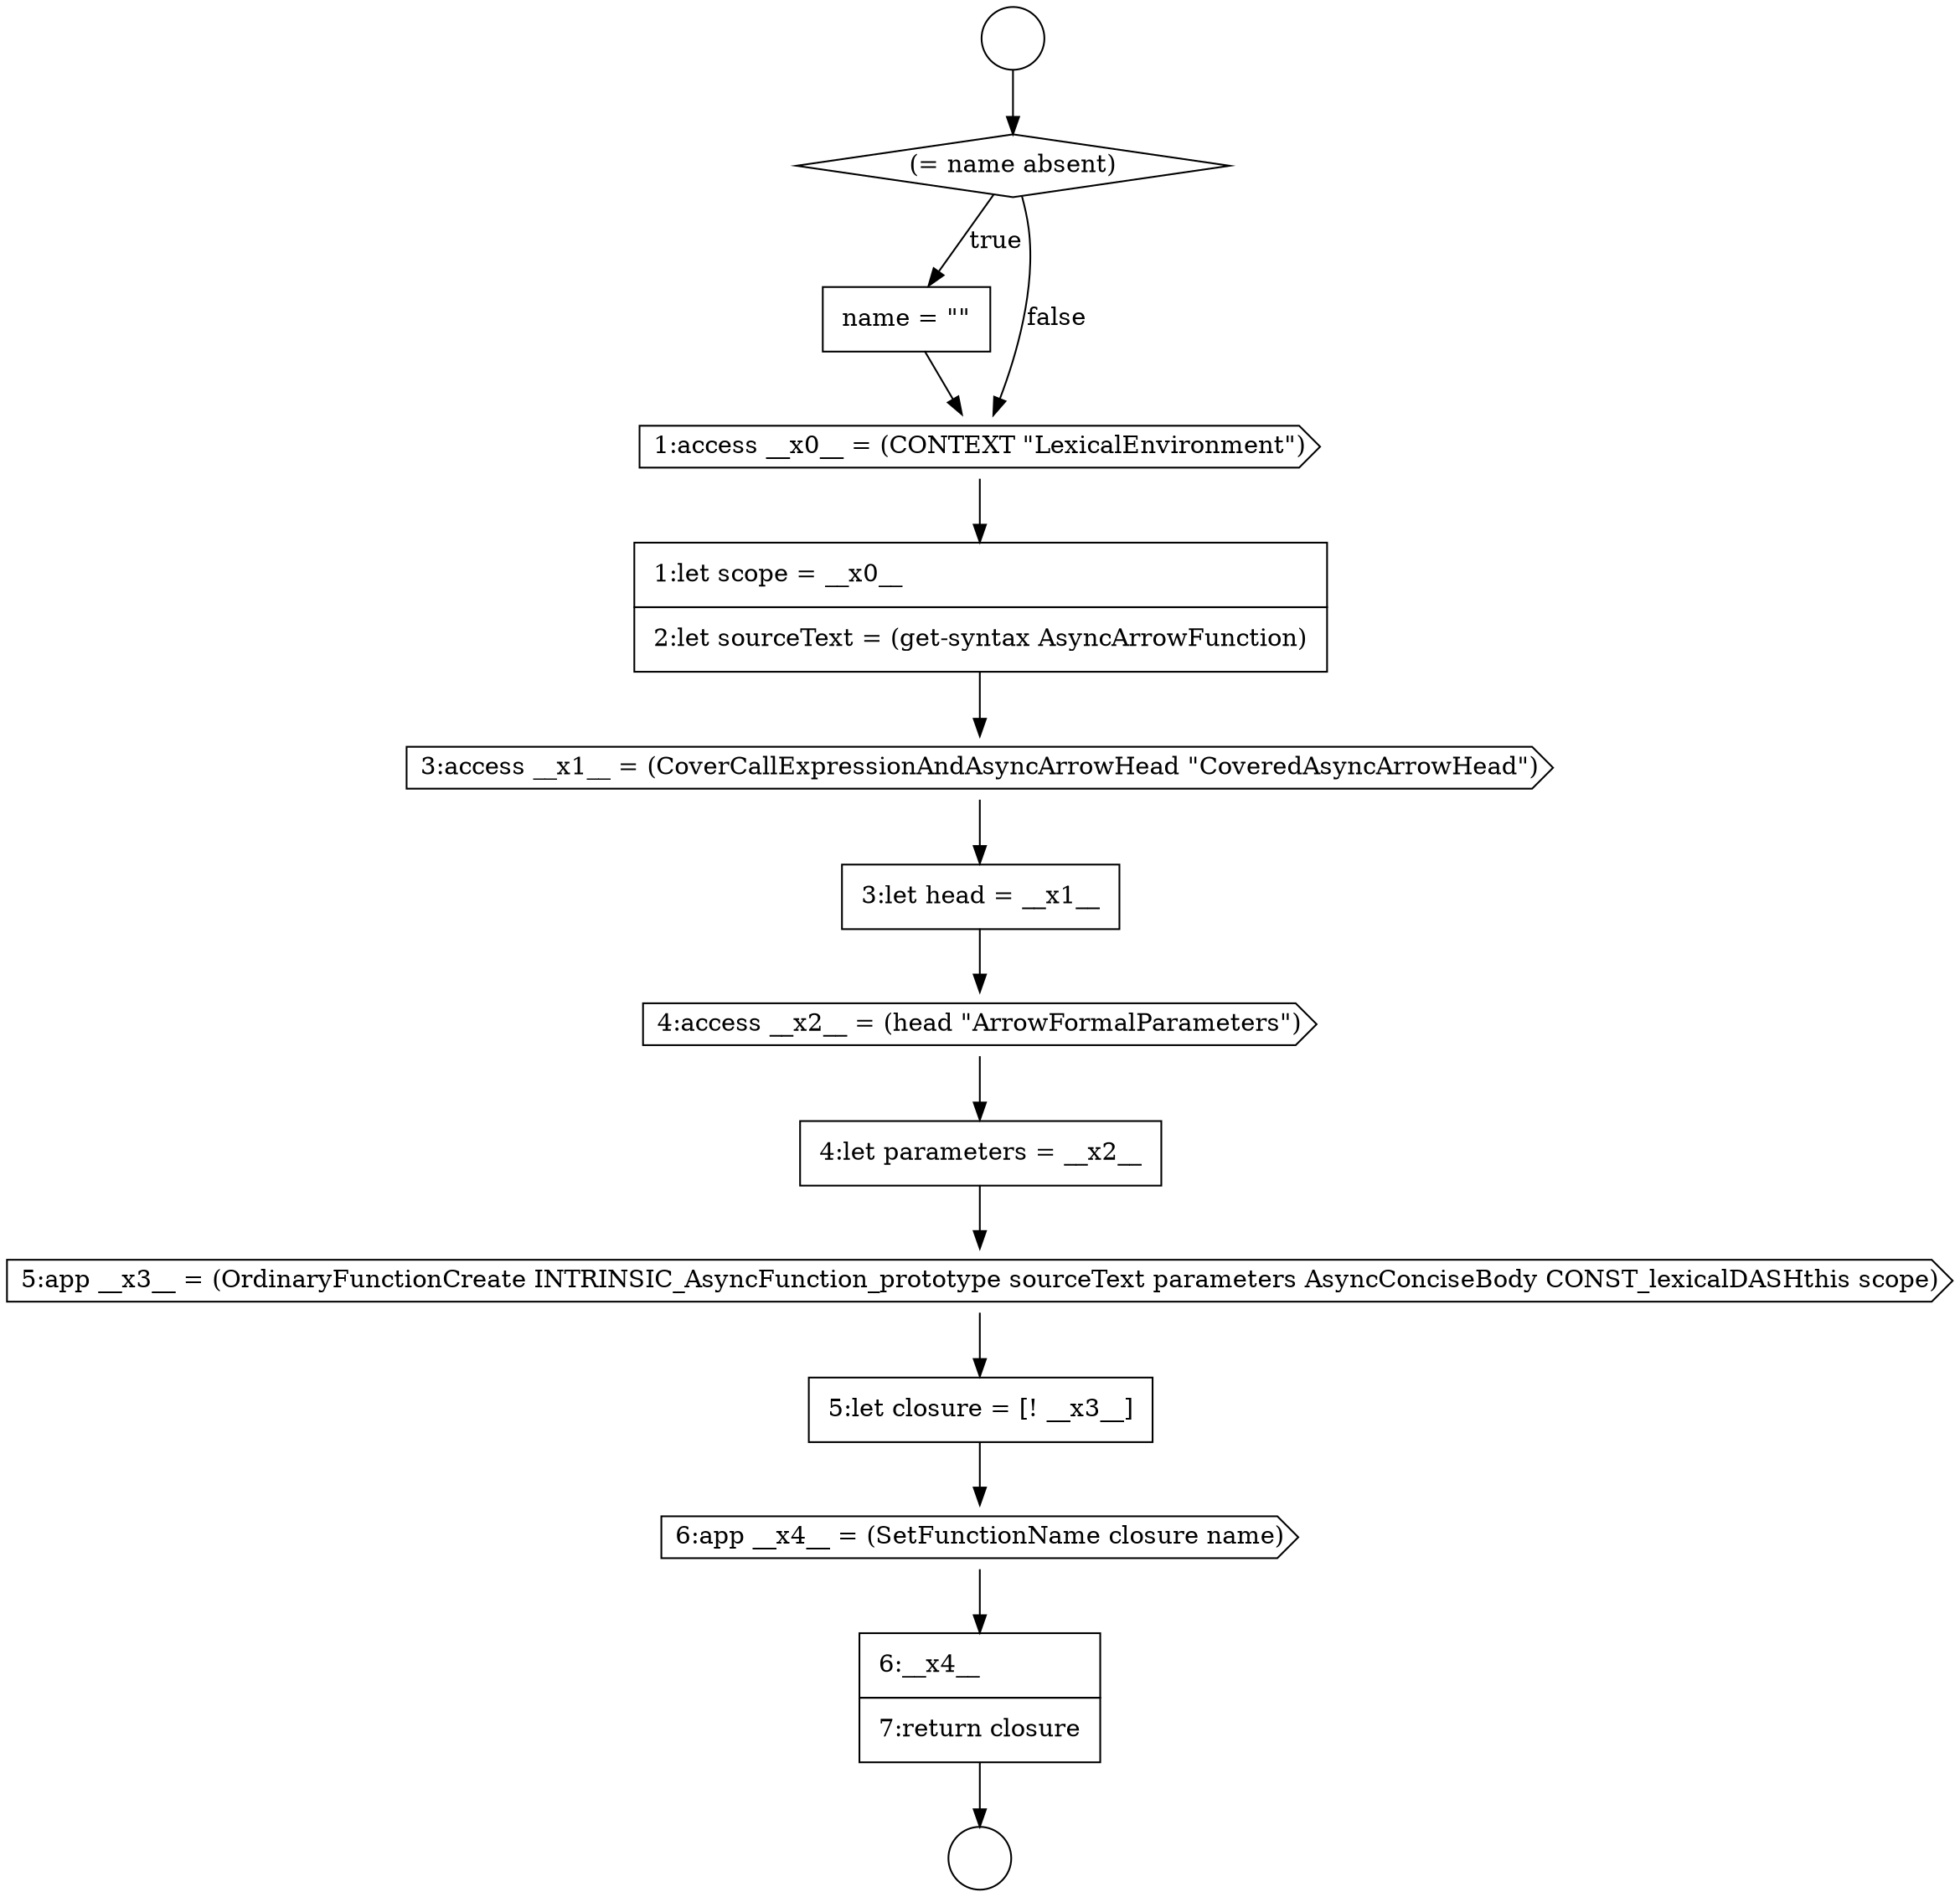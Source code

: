 digraph {
  node0 [shape=circle label=" " color="black" fillcolor="white" style=filled]
  node5 [shape=none, margin=0, label=<<font color="black">
    <table border="0" cellborder="1" cellspacing="0" cellpadding="10">
      <tr><td align="left">1:let scope = __x0__</td></tr>
      <tr><td align="left">2:let sourceText = (get-syntax AsyncArrowFunction)</td></tr>
    </table>
  </font>> color="black" fillcolor="white" style=filled]
  node10 [shape=cds, label=<<font color="black">5:app __x3__ = (OrdinaryFunctionCreate INTRINSIC_AsyncFunction_prototype sourceText parameters AsyncConciseBody CONST_lexicalDASHthis scope)</font>> color="black" fillcolor="white" style=filled]
  node1 [shape=circle label=" " color="black" fillcolor="white" style=filled]
  node6 [shape=cds, label=<<font color="black">3:access __x1__ = (CoverCallExpressionAndAsyncArrowHead &quot;CoveredAsyncArrowHead&quot;)</font>> color="black" fillcolor="white" style=filled]
  node9 [shape=none, margin=0, label=<<font color="black">
    <table border="0" cellborder="1" cellspacing="0" cellpadding="10">
      <tr><td align="left">4:let parameters = __x2__</td></tr>
    </table>
  </font>> color="black" fillcolor="white" style=filled]
  node13 [shape=none, margin=0, label=<<font color="black">
    <table border="0" cellborder="1" cellspacing="0" cellpadding="10">
      <tr><td align="left">6:__x4__</td></tr>
      <tr><td align="left">7:return closure</td></tr>
    </table>
  </font>> color="black" fillcolor="white" style=filled]
  node2 [shape=diamond, label=<<font color="black">(= name absent)</font>> color="black" fillcolor="white" style=filled]
  node12 [shape=cds, label=<<font color="black">6:app __x4__ = (SetFunctionName closure name)</font>> color="black" fillcolor="white" style=filled]
  node7 [shape=none, margin=0, label=<<font color="black">
    <table border="0" cellborder="1" cellspacing="0" cellpadding="10">
      <tr><td align="left">3:let head = __x1__</td></tr>
    </table>
  </font>> color="black" fillcolor="white" style=filled]
  node3 [shape=none, margin=0, label=<<font color="black">
    <table border="0" cellborder="1" cellspacing="0" cellpadding="10">
      <tr><td align="left">name = &quot;&quot;</td></tr>
    </table>
  </font>> color="black" fillcolor="white" style=filled]
  node11 [shape=none, margin=0, label=<<font color="black">
    <table border="0" cellborder="1" cellspacing="0" cellpadding="10">
      <tr><td align="left">5:let closure = [! __x3__]</td></tr>
    </table>
  </font>> color="black" fillcolor="white" style=filled]
  node8 [shape=cds, label=<<font color="black">4:access __x2__ = (head &quot;ArrowFormalParameters&quot;)</font>> color="black" fillcolor="white" style=filled]
  node4 [shape=cds, label=<<font color="black">1:access __x0__ = (CONTEXT &quot;LexicalEnvironment&quot;)</font>> color="black" fillcolor="white" style=filled]
  node7 -> node8 [ color="black"]
  node11 -> node12 [ color="black"]
  node12 -> node13 [ color="black"]
  node0 -> node2 [ color="black"]
  node9 -> node10 [ color="black"]
  node10 -> node11 [ color="black"]
  node4 -> node5 [ color="black"]
  node8 -> node9 [ color="black"]
  node13 -> node1 [ color="black"]
  node5 -> node6 [ color="black"]
  node3 -> node4 [ color="black"]
  node2 -> node3 [label=<<font color="black">true</font>> color="black"]
  node2 -> node4 [label=<<font color="black">false</font>> color="black"]
  node6 -> node7 [ color="black"]
}
